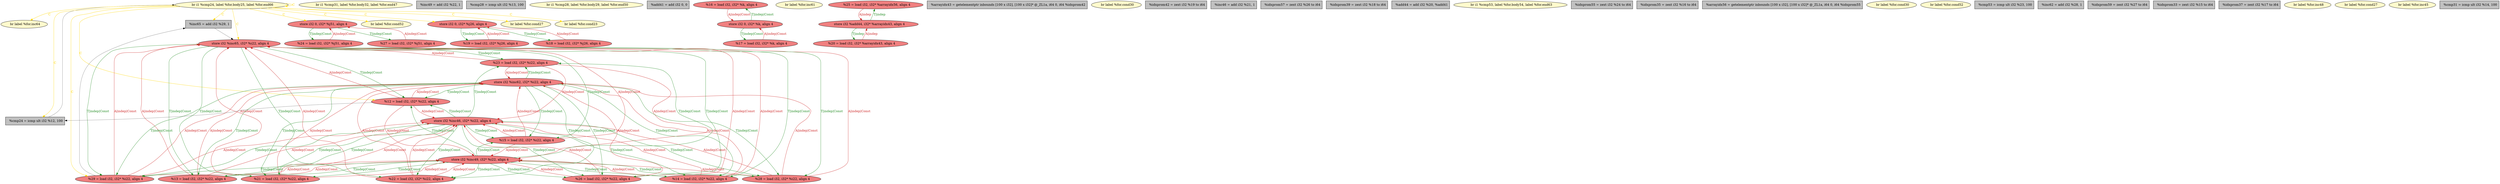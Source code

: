 
digraph G {


node809 [fillcolor=lemonchiffon,label="  br label %for.inc64",shape=ellipse,style=filled ]
node807 [fillcolor=lemonchiffon,label="  br i1 %cmp31, label %for.body32, label %for.end47",shape=ellipse,style=filled ]
node806 [fillcolor=grey,label="  %cmp24 = icmp ult i32 %12, 100",shape=rectangle,style=filled ]
node805 [fillcolor=grey,label="  %inc49 = add i32 %22, 1",shape=rectangle,style=filled ]
node804 [fillcolor=grey,label="  %cmp28 = icmp ult i32 %13, 100",shape=rectangle,style=filled ]
node800 [fillcolor=lemonchiffon,label="  br i1 %cmp28, label %for.body29, label %for.end50",shape=ellipse,style=filled ]
node802 [fillcolor=lightcoral,label="  %19 = load i32, i32* %j26, align 4",shape=ellipse,style=filled ]
node799 [fillcolor=grey,label="  %inc65 = add i32 %29, 1",shape=rectangle,style=filled ]
node798 [fillcolor=lightcoral,label="  store i32 0, i32* %j51, align 4",shape=ellipse,style=filled ]
node810 [fillcolor=grey,label="  %add41 = add i32 0, 0",shape=rectangle,style=filled ]
node795 [fillcolor=lightcoral,label="  %16 = load i32, i32* %k, align 4",shape=ellipse,style=filled ]
node811 [fillcolor=lemonchiffon,label="  br label %for.inc61",shape=ellipse,style=filled ]
node794 [fillcolor=lightcoral,label="  %25 = load i32, i32* %arrayidx56, align 4",shape=ellipse,style=filled ]
node792 [fillcolor=lemonchiffon,label="  br label %for.cond52",shape=ellipse,style=filled ]
node796 [fillcolor=grey,label="  %arrayidx43 = getelementptr inbounds [100 x i32], [100 x i32]* @_ZL1a, i64 0, i64 %idxprom42",shape=rectangle,style=filled ]
node788 [fillcolor=lemonchiffon,label="  br label %for.cond30",shape=ellipse,style=filled ]
node797 [fillcolor=lightcoral,label="  %23 = load i32, i32* %i22, align 4",shape=ellipse,style=filled ]
node787 [fillcolor=grey,label="  %idxprom42 = zext i32 %19 to i64",shape=rectangle,style=filled ]
node763 [fillcolor=lemonchiffon,label="  br i1 %cmp24, label %for.body25, label %for.end66",shape=ellipse,style=filled ]
node766 [fillcolor=lightcoral,label="  %24 = load i32, i32* %j51, align 4",shape=ellipse,style=filled ]
node751 [fillcolor=lightcoral,label="  %14 = load i32, i32* %i22, align 4",shape=ellipse,style=filled ]
node762 [fillcolor=lightcoral,label="  %26 = load i32, i32* %i22, align 4",shape=ellipse,style=filled ]
node755 [fillcolor=lightcoral,label="  %29 = load i32, i32* %i22, align 4",shape=ellipse,style=filled ]
node759 [fillcolor=lightcoral,label="  store i32 %add44, i32* %arrayidx43, align 4",shape=ellipse,style=filled ]
node791 [fillcolor=grey,label="  %inc46 = add i32 %21, 1",shape=rectangle,style=filled ]
node758 [fillcolor=lightcoral,label="  %27 = load i32, i32* %j51, align 4",shape=ellipse,style=filled ]
node760 [fillcolor=grey,label="  %idxprom57 = zext i32 %26 to i64",shape=rectangle,style=filled ]
node803 [fillcolor=lightcoral,label="  %21 = load i32, i32* %i22, align 4",shape=ellipse,style=filled ]
node780 [fillcolor=grey,label="  %idxprom39 = zext i32 %18 to i64",shape=rectangle,style=filled ]
node793 [fillcolor=lightcoral,label="  %17 = load i32, i32* %k, align 4",shape=ellipse,style=filled ]
node789 [fillcolor=lightcoral,label="  %13 = load i32, i32* %i22, align 4",shape=ellipse,style=filled ]
node761 [fillcolor=grey,label="  %add44 = add i32 %20, %add41",shape=rectangle,style=filled ]
node752 [fillcolor=lemonchiffon,label="  br i1 %cmp53, label %for.body54, label %for.end63",shape=ellipse,style=filled ]
node765 [fillcolor=grey,label="  %idxprom55 = zext i32 %24 to i64",shape=rectangle,style=filled ]
node769 [fillcolor=grey,label="  %idxprom35 = zext i32 %16 to i64",shape=rectangle,style=filled ]
node783 [fillcolor=grey,label="  %arrayidx56 = getelementptr inbounds [100 x i32], [100 x i32]* @_ZL1a, i64 0, i64 %idxprom55",shape=rectangle,style=filled ]
node808 [fillcolor=lightcoral,label="  store i32 0, i32* %j26, align 4",shape=ellipse,style=filled ]
node753 [fillcolor=lemonchiffon,label="  br label %for.cond30",shape=ellipse,style=filled ]
node754 [fillcolor=lightcoral,label="  store i32 0, i32* %k, align 4",shape=ellipse,style=filled ]
node756 [fillcolor=lightcoral,label="  %28 = load i32, i32* %i22, align 4",shape=ellipse,style=filled ]
node767 [fillcolor=lemonchiffon,label="  br label %for.cond27",shape=ellipse,style=filled ]
node768 [fillcolor=lemonchiffon,label="  br label %for.cond52",shape=ellipse,style=filled ]
node771 [fillcolor=lightcoral,label="  store i32 %inc62, i32* %i22, align 4",shape=ellipse,style=filled ]
node775 [fillcolor=grey,label="  %cmp53 = icmp ult i32 %23, 100",shape=rectangle,style=filled ]
node801 [fillcolor=grey,label="  %inc62 = add i32 %28, 1",shape=rectangle,style=filled ]
node772 [fillcolor=grey,label="  %idxprom59 = zext i32 %27 to i64",shape=rectangle,style=filled ]
node778 [fillcolor=lightcoral,label="  %22 = load i32, i32* %i22, align 4",shape=ellipse,style=filled ]
node785 [fillcolor=grey,label="  %idxprom33 = zext i32 %15 to i64",shape=rectangle,style=filled ]
node764 [fillcolor=grey,label="  %idxprom37 = zext i32 %17 to i64",shape=rectangle,style=filled ]
node773 [fillcolor=lightcoral,label="  store i32 %inc65, i32* %i22, align 4",shape=ellipse,style=filled ]
node770 [fillcolor=lemonchiffon,label="  br label %for.cond23",shape=ellipse,style=filled ]
node776 [fillcolor=lemonchiffon,label="  br label %for.inc48",shape=ellipse,style=filled ]
node779 [fillcolor=lightcoral,label="  store i32 %inc49, i32* %i22, align 4",shape=ellipse,style=filled ]
node757 [fillcolor=lightcoral,label="  %20 = load i32, i32* %arrayidx43, align 4",shape=ellipse,style=filled ]
node784 [fillcolor=lightcoral,label="  %15 = load i32, i32* %i22, align 4",shape=ellipse,style=filled ]
node790 [fillcolor=lemonchiffon,label="  br label %for.cond27",shape=ellipse,style=filled ]
node781 [fillcolor=lightcoral,label="  store i32 %inc46, i32* %i22, align 4",shape=ellipse,style=filled ]
node777 [fillcolor=lemonchiffon,label="  br label %for.inc45",shape=ellipse,style=filled ]
node782 [fillcolor=lightcoral,label="  %12 = load i32, i32* %i22, align 4",shape=ellipse,style=filled ]
node774 [fillcolor=grey,label="  %cmp31 = icmp ult i32 %14, 100",shape=rectangle,style=filled ]
node786 [fillcolor=lightcoral,label="  %18 = load i32, i32* %j26, align 4",shape=ellipse,style=filled ]

node779->node755 [style=solid,color=forestgreen,label="T|indep|Const",penwidth=1.0,fontcolor=forestgreen ]
node786->node808 [style=solid,color=firebrick3,label="A|indep|Const",penwidth=1.0,fontcolor=firebrick3 ]
node808->node786 [style=solid,color=forestgreen,label="T|indep|Const",penwidth=1.0,fontcolor=forestgreen ]
node781->node756 [style=solid,color=forestgreen,label="T|indep|Const",penwidth=1.0,fontcolor=forestgreen ]
node771->node803 [style=solid,color=forestgreen,label="T|indep|Const",penwidth=1.0,fontcolor=forestgreen ]
node797->node771 [style=solid,color=firebrick3,label="A|indep|Const",penwidth=1.0,fontcolor=firebrick3 ]
node771->node797 [style=solid,color=forestgreen,label="T|indep|Const",penwidth=1.0,fontcolor=forestgreen ]
node782->node781 [style=solid,color=firebrick3,label="A|indep|Const",penwidth=1.0,fontcolor=firebrick3 ]
node781->node782 [style=solid,color=forestgreen,label="T|indep|Const",penwidth=1.0,fontcolor=forestgreen ]
node766->node798 [style=solid,color=firebrick3,label="A|indep|Const",penwidth=1.0,fontcolor=firebrick3 ]
node798->node766 [style=solid,color=forestgreen,label="T|indep|Const",penwidth=1.0,fontcolor=forestgreen ]
node751->node773 [style=solid,color=firebrick3,label="A|indep|Const",penwidth=1.0,fontcolor=firebrick3 ]
node779->node751 [style=solid,color=forestgreen,label="T|indep|Const",penwidth=1.0,fontcolor=forestgreen ]
node751->node779 [style=solid,color=firebrick3,label="A|indep|Const",penwidth=1.0,fontcolor=firebrick3 ]
node773->node762 [style=solid,color=forestgreen,label="T|indep|Const",penwidth=1.0,fontcolor=forestgreen ]
node762->node779 [style=solid,color=firebrick3,label="A|indep|Const",penwidth=1.0,fontcolor=firebrick3 ]
node779->node762 [style=solid,color=forestgreen,label="T|indep|Const",penwidth=1.0,fontcolor=forestgreen ]
node763->node782 [style=solid,color=gold,label="C",penwidth=1.0,fontcolor=gold ]
node779->node789 [style=solid,color=forestgreen,label="T|indep|Const",penwidth=1.0,fontcolor=forestgreen ]
node756->node781 [style=solid,color=firebrick3,label="A|indep|Const",penwidth=1.0,fontcolor=firebrick3 ]
node763->node770 [style=solid,color=gold,label="C",penwidth=1.0,fontcolor=gold ]
node779->node797 [style=solid,color=forestgreen,label="T|indep|Const",penwidth=1.0,fontcolor=forestgreen ]
node782->node779 [style=solid,color=firebrick3,label="A|indep|Const",penwidth=1.0,fontcolor=firebrick3 ]
node779->node782 [style=solid,color=forestgreen,label="T|indep|Const",penwidth=1.0,fontcolor=forestgreen ]
node797->node781 [style=solid,color=firebrick3,label="A|indep|Const",penwidth=1.0,fontcolor=firebrick3 ]
node781->node797 [style=solid,color=forestgreen,label="T|indep|Const",penwidth=1.0,fontcolor=forestgreen ]
node789->node779 [style=solid,color=firebrick3,label="A|indep|Const",penwidth=1.0,fontcolor=firebrick3 ]
node758->node798 [style=solid,color=firebrick3,label="A|indep|Const",penwidth=1.0,fontcolor=firebrick3 ]
node798->node758 [style=solid,color=forestgreen,label="T|indep|Const",penwidth=1.0,fontcolor=forestgreen ]
node784->node779 [style=solid,color=firebrick3,label="A|indep|Const",penwidth=1.0,fontcolor=firebrick3 ]
node762->node773 [style=solid,color=firebrick3,label="A|indep|Const",penwidth=1.0,fontcolor=firebrick3 ]
node778->node779 [style=solid,color=firebrick3,label="A|indep|Const",penwidth=1.0,fontcolor=firebrick3 ]
node781->node784 [style=solid,color=forestgreen,label="T|indep|Const",penwidth=1.0,fontcolor=forestgreen ]
node755->node799 [style=solid,color=black,label="",penwidth=0.5,fontcolor=black ]
node784->node781 [style=solid,color=firebrick3,label="A|indep|Const",penwidth=1.0,fontcolor=firebrick3 ]
node763->node806 [style=solid,color=gold,label="C",penwidth=1.0,fontcolor=gold ]
node773->node784 [style=solid,color=forestgreen,label="T|indep|Const",penwidth=1.0,fontcolor=forestgreen ]
node751->node781 [style=solid,color=firebrick3,label="A|indep|Const",penwidth=1.0,fontcolor=firebrick3 ]
node779->node803 [style=solid,color=forestgreen,label="T|indep|Const",penwidth=1.0,fontcolor=forestgreen ]
node789->node781 [style=solid,color=firebrick3,label="A|indep|Const",penwidth=1.0,fontcolor=firebrick3 ]
node779->node778 [style=solid,color=forestgreen,label="T|indep|Const",penwidth=1.0,fontcolor=forestgreen ]
node782->node771 [style=solid,color=firebrick3,label="A|indep|Const",penwidth=1.0,fontcolor=firebrick3 ]
node763->node755 [style=solid,color=gold,label="C",penwidth=1.0,fontcolor=gold ]
node773->node755 [style=solid,color=forestgreen,label="T|indep|Const",penwidth=1.0,fontcolor=forestgreen ]
node773->node797 [style=solid,color=forestgreen,label="T|indep|Const",penwidth=1.0,fontcolor=forestgreen ]
node755->node773 [style=solid,color=firebrick3,label="A|indep|Const",penwidth=1.0,fontcolor=firebrick3 ]
node784->node771 [style=solid,color=firebrick3,label="A|indep|Const",penwidth=1.0,fontcolor=firebrick3 ]
node771->node762 [style=solid,color=forestgreen,label="T|indep|Const",penwidth=1.0,fontcolor=forestgreen ]
node763->node799 [style=solid,color=gold,label="C",penwidth=1.0,fontcolor=gold ]
node763->node808 [style=solid,color=gold,label="C",penwidth=1.0,fontcolor=gold ]
node756->node779 [style=solid,color=firebrick3,label="A|indep|Const",penwidth=1.0,fontcolor=firebrick3 ]
node763->node798 [style=solid,color=gold,label="C",penwidth=1.0,fontcolor=gold ]
node778->node781 [style=solid,color=firebrick3,label="A|indep|Const",penwidth=1.0,fontcolor=firebrick3 ]
node781->node751 [style=solid,color=forestgreen,label="T|indep|Const",penwidth=1.0,fontcolor=forestgreen ]
node763->node792 [style=solid,color=gold,label="C",penwidth=1.0,fontcolor=gold ]
node773->node756 [style=solid,color=forestgreen,label="T|indep|Const",penwidth=1.0,fontcolor=forestgreen ]
node808->node802 [style=solid,color=forestgreen,label="T|indep|Const",penwidth=1.0,fontcolor=forestgreen ]
node763->node767 [style=solid,color=gold,label="C",penwidth=1.0,fontcolor=gold ]
node754->node793 [style=solid,color=forestgreen,label="T|indep|Const",penwidth=1.0,fontcolor=forestgreen ]
node763->node763 [style=solid,color=gold,label="C",penwidth=1.0,fontcolor=gold ]
node771->node756 [style=solid,color=forestgreen,label="T|indep|Const",penwidth=1.0,fontcolor=forestgreen ]
node797->node779 [style=solid,color=firebrick3,label="A|indep|Const",penwidth=1.0,fontcolor=firebrick3 ]
node759->node794 [style=solid,color=forestgreen,label="T|indep",penwidth=1.0,fontcolor=forestgreen ]
node782->node773 [style=solid,color=firebrick3,label="A|indep|Const",penwidth=1.0,fontcolor=firebrick3 ]
node771->node784 [style=solid,color=forestgreen,label="T|indep|Const",penwidth=1.0,fontcolor=forestgreen ]
node763->node809 [style=solid,color=gold,label="C",penwidth=1.0,fontcolor=gold ]
node803->node771 [style=solid,color=firebrick3,label="A|indep|Const",penwidth=1.0,fontcolor=firebrick3 ]
node773->node782 [style=solid,color=forestgreen,label="T|indep|Const",penwidth=1.0,fontcolor=forestgreen ]
node771->node778 [style=solid,color=forestgreen,label="T|indep|Const",penwidth=1.0,fontcolor=forestgreen ]
node756->node773 [style=solid,color=firebrick3,label="A|indep|Const",penwidth=1.0,fontcolor=firebrick3 ]
node794->node759 [style=solid,color=firebrick3,label="A|indep",penwidth=1.0,fontcolor=firebrick3 ]
node771->node782 [style=solid,color=forestgreen,label="T|indep|Const",penwidth=1.0,fontcolor=forestgreen ]
node763->node773 [style=solid,color=gold,label="C",penwidth=1.0,fontcolor=gold ]
node784->node773 [style=solid,color=firebrick3,label="A|indep|Const",penwidth=1.0,fontcolor=firebrick3 ]
node778->node771 [style=solid,color=firebrick3,label="A|indep|Const",penwidth=1.0,fontcolor=firebrick3 ]
node773->node789 [style=solid,color=forestgreen,label="T|indep|Const",penwidth=1.0,fontcolor=forestgreen ]
node751->node771 [style=solid,color=firebrick3,label="A|indep|Const",penwidth=1.0,fontcolor=firebrick3 ]
node782->node806 [style=solid,color=black,label="",penwidth=0.5,fontcolor=black ]
node762->node771 [style=solid,color=firebrick3,label="A|indep|Const",penwidth=1.0,fontcolor=firebrick3 ]
node773->node803 [style=solid,color=forestgreen,label="T|indep|Const",penwidth=1.0,fontcolor=forestgreen ]
node771->node751 [style=solid,color=forestgreen,label="T|indep|Const",penwidth=1.0,fontcolor=forestgreen ]
node762->node781 [style=solid,color=firebrick3,label="A|indep|Const",penwidth=1.0,fontcolor=firebrick3 ]
node771->node789 [style=solid,color=forestgreen,label="T|indep|Const",penwidth=1.0,fontcolor=forestgreen ]
node779->node756 [style=solid,color=forestgreen,label="T|indep|Const",penwidth=1.0,fontcolor=forestgreen ]
node755->node771 [style=solid,color=firebrick3,label="A|indep|Const",penwidth=1.0,fontcolor=firebrick3 ]
node771->node755 [style=solid,color=forestgreen,label="T|indep|Const",penwidth=1.0,fontcolor=forestgreen ]
node781->node762 [style=solid,color=forestgreen,label="T|indep|Const",penwidth=1.0,fontcolor=forestgreen ]
node799->node773 [style=solid,color=black,label="",penwidth=0.5,fontcolor=black ]
node789->node773 [style=solid,color=firebrick3,label="A|indep|Const",penwidth=1.0,fontcolor=firebrick3 ]
node778->node773 [style=solid,color=firebrick3,label="A|indep|Const",penwidth=1.0,fontcolor=firebrick3 ]
node803->node773 [style=solid,color=firebrick3,label="A|indep|Const",penwidth=1.0,fontcolor=firebrick3 ]
node803->node781 [style=solid,color=firebrick3,label="A|indep|Const",penwidth=1.0,fontcolor=firebrick3 ]
node756->node771 [style=solid,color=firebrick3,label="A|indep|Const",penwidth=1.0,fontcolor=firebrick3 ]
node781->node803 [style=solid,color=forestgreen,label="T|indep|Const",penwidth=1.0,fontcolor=forestgreen ]
node781->node778 [style=solid,color=forestgreen,label="T|indep|Const",penwidth=1.0,fontcolor=forestgreen ]
node781->node789 [style=solid,color=forestgreen,label="T|indep|Const",penwidth=1.0,fontcolor=forestgreen ]
node795->node754 [style=solid,color=firebrick3,label="A|indep|Const",penwidth=1.0,fontcolor=firebrick3 ]
node755->node779 [style=solid,color=firebrick3,label="A|indep|Const",penwidth=1.0,fontcolor=firebrick3 ]
node779->node784 [style=solid,color=forestgreen,label="T|indep|Const",penwidth=1.0,fontcolor=forestgreen ]
node793->node754 [style=solid,color=firebrick3,label="A|indep|Const",penwidth=1.0,fontcolor=firebrick3 ]
node803->node779 [style=solid,color=firebrick3,label="A|indep|Const",penwidth=1.0,fontcolor=firebrick3 ]
node773->node751 [style=solid,color=forestgreen,label="T|indep|Const",penwidth=1.0,fontcolor=forestgreen ]
node797->node773 [style=solid,color=firebrick3,label="A|indep|Const",penwidth=1.0,fontcolor=firebrick3 ]
node759->node757 [style=solid,color=forestgreen,label="T|indep",penwidth=1.0,fontcolor=forestgreen ]
node789->node771 [style=solid,color=firebrick3,label="A|indep|Const",penwidth=1.0,fontcolor=firebrick3 ]
node781->node755 [style=solid,color=forestgreen,label="T|indep|Const",penwidth=1.0,fontcolor=forestgreen ]
node757->node759 [style=solid,color=firebrick3,label="A|indep",penwidth=1.0,fontcolor=firebrick3 ]
node755->node781 [style=solid,color=firebrick3,label="A|indep|Const",penwidth=1.0,fontcolor=firebrick3 ]
node773->node778 [style=solid,color=forestgreen,label="T|indep|Const",penwidth=1.0,fontcolor=forestgreen ]
node802->node808 [style=solid,color=firebrick3,label="A|indep|Const",penwidth=1.0,fontcolor=firebrick3 ]
node806->node763 [style=solid,color=black,label="",penwidth=0.5,fontcolor=black ]
node754->node795 [style=solid,color=forestgreen,label="T|indep|Const",penwidth=1.0,fontcolor=forestgreen ]


}
